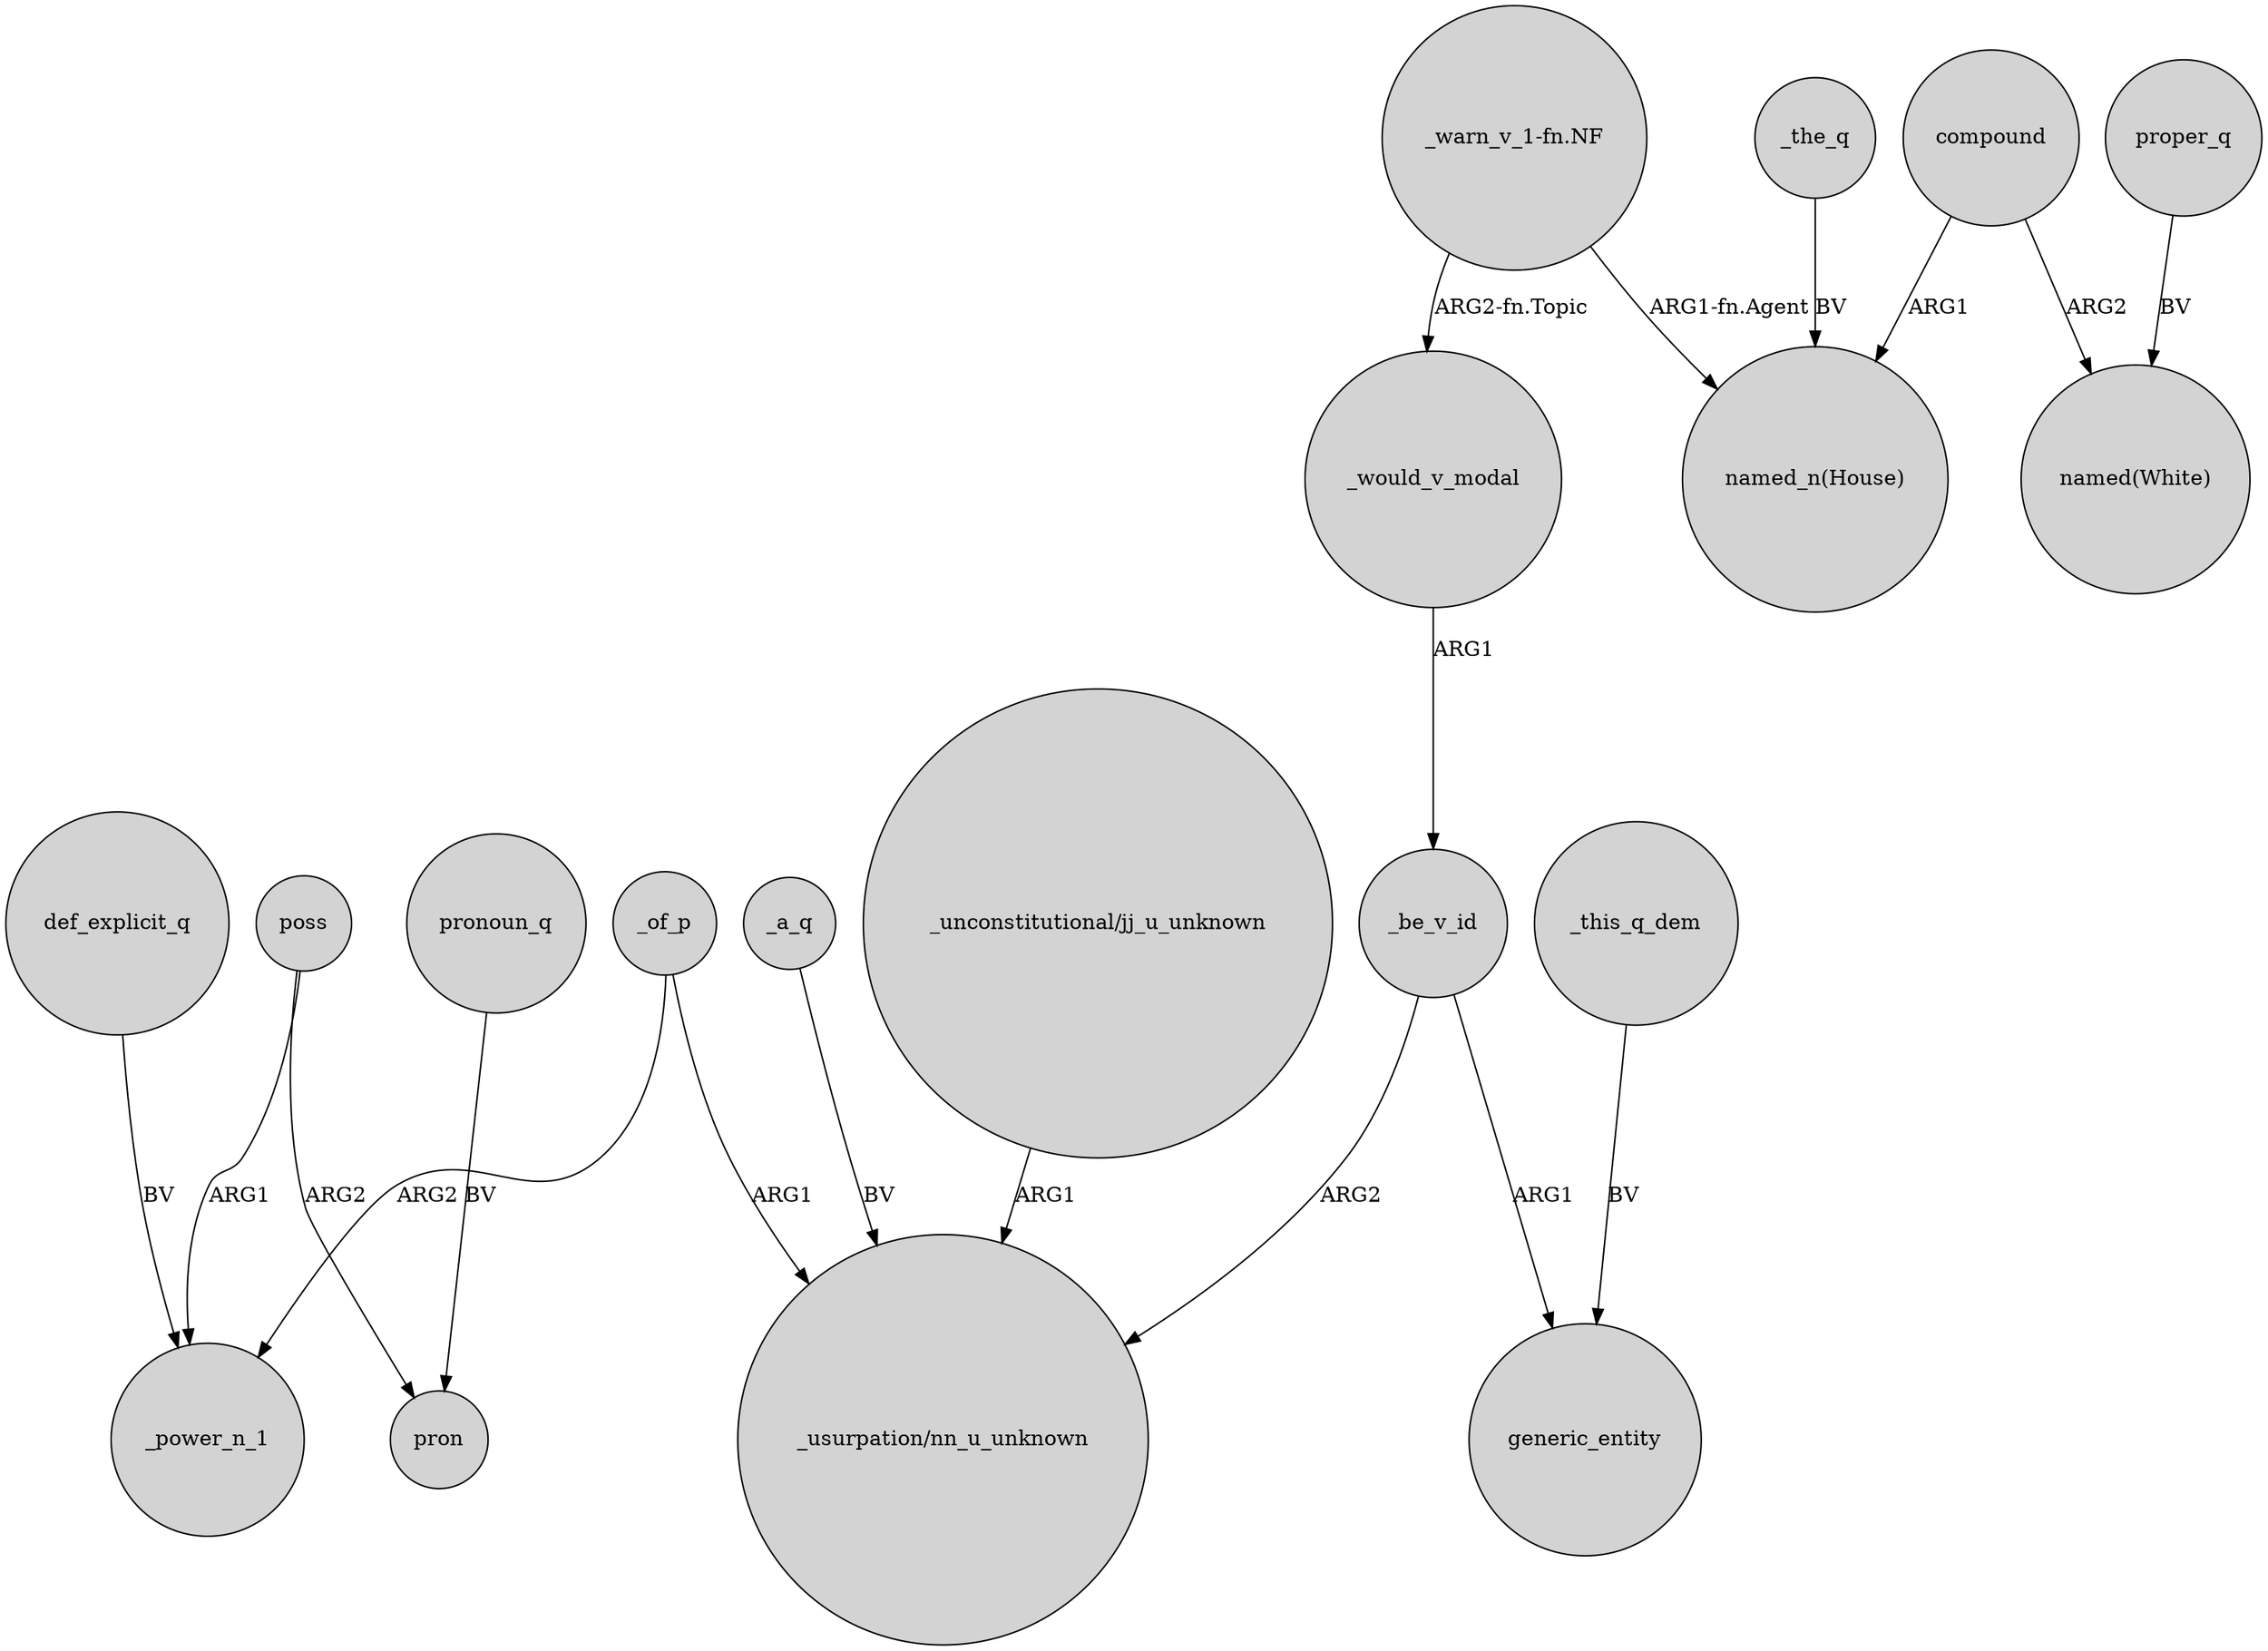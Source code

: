 digraph {
	node [shape=circle style=filled]
	def_explicit_q -> _power_n_1 [label=BV]
	"_unconstitutional/jj_u_unknown" -> "_usurpation/nn_u_unknown" [label=ARG1]
	_of_p -> _power_n_1 [label=ARG2]
	_would_v_modal -> _be_v_id [label=ARG1]
	_be_v_id -> "_usurpation/nn_u_unknown" [label=ARG2]
	_this_q_dem -> generic_entity [label=BV]
	_a_q -> "_usurpation/nn_u_unknown" [label=BV]
	_be_v_id -> generic_entity [label=ARG1]
	compound -> "named_n(House)" [label=ARG1]
	"_warn_v_1-fn.NF" -> _would_v_modal [label="ARG2-fn.Topic"]
	poss -> pron [label=ARG2]
	pronoun_q -> pron [label=BV]
	_the_q -> "named_n(House)" [label=BV]
	poss -> _power_n_1 [label=ARG1]
	"_warn_v_1-fn.NF" -> "named_n(House)" [label="ARG1-fn.Agent"]
	compound -> "named(White)" [label=ARG2]
	_of_p -> "_usurpation/nn_u_unknown" [label=ARG1]
	proper_q -> "named(White)" [label=BV]
}

